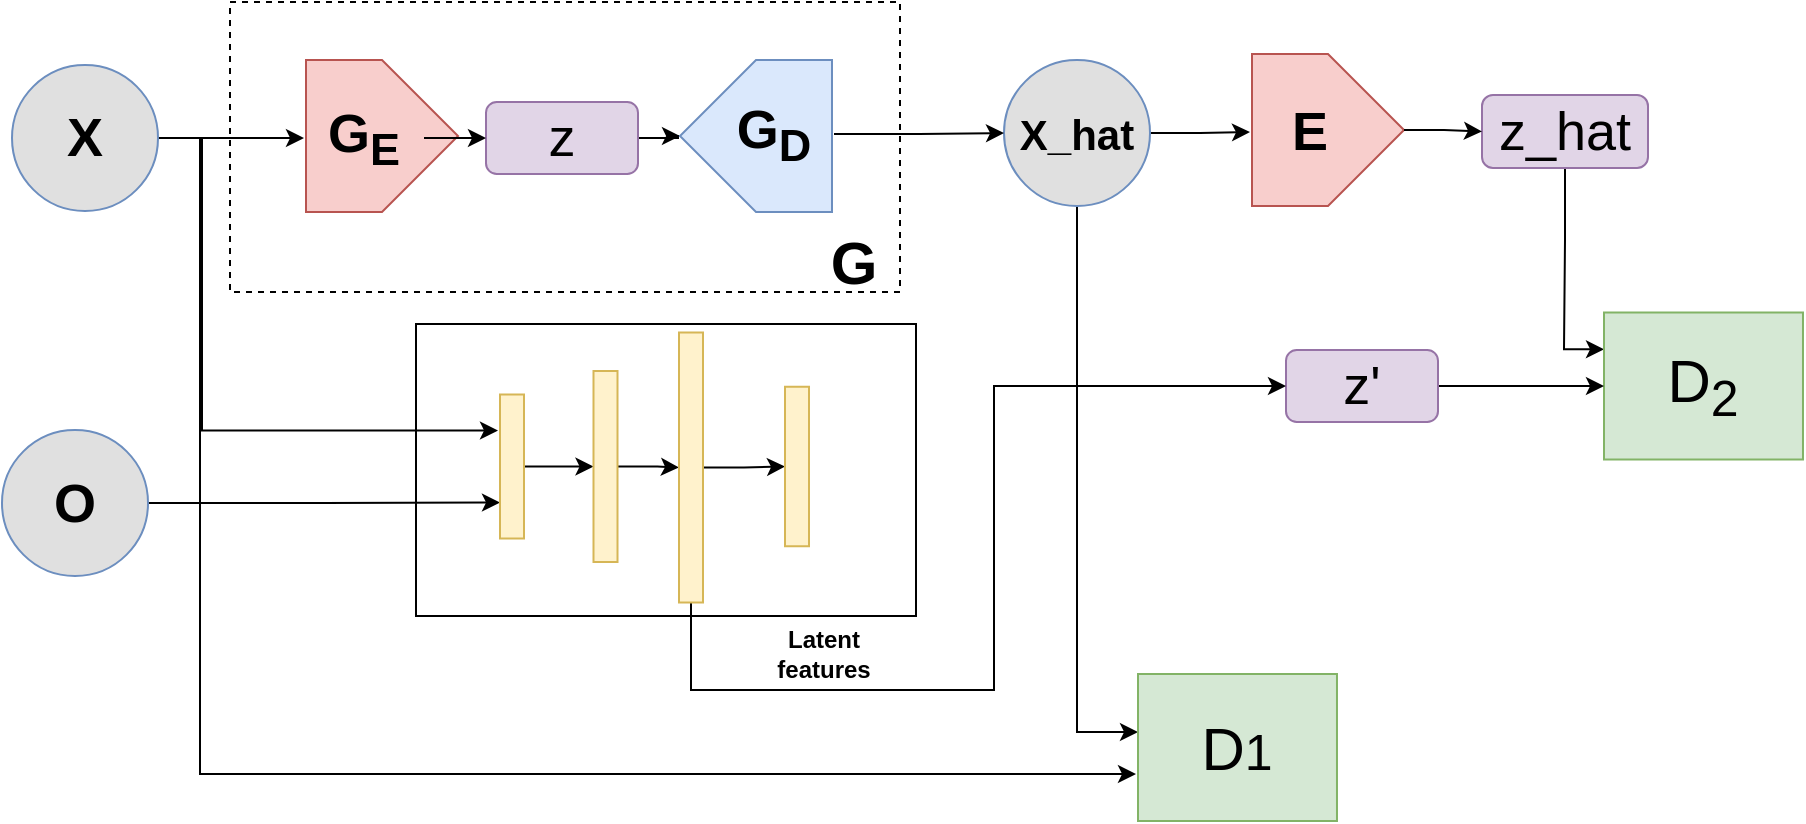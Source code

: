 <mxfile version="18.0.2" type="github">
  <diagram id="nYd4fcaXU0SXyAVUdsQ8" name="第 1 页">
    <mxGraphModel dx="1185" dy="628" grid="0" gridSize="10" guides="1" tooltips="1" connect="1" arrows="1" fold="1" page="0" pageScale="1" pageWidth="1169" pageHeight="827" background="none" math="0" shadow="0">
      <root>
        <mxCell id="0" />
        <mxCell id="1" parent="0" />
        <mxCell id="Qc_EctJP7L5imq-jVCZe-50" value="" style="rounded=0;whiteSpace=wrap;html=1;" vertex="1" parent="1">
          <mxGeometry x="272" y="315" width="250" height="146" as="geometry" />
        </mxCell>
        <mxCell id="Qc_EctJP7L5imq-jVCZe-1" value="" style="rounded=0;whiteSpace=wrap;html=1;shadow=0;dashed=1;sketch=0;fontFamily=Helvetica;fontSize=21;" vertex="1" parent="1">
          <mxGeometry x="179" y="154" width="335" height="145" as="geometry" />
        </mxCell>
        <mxCell id="Qc_EctJP7L5imq-jVCZe-2" style="edgeStyle=orthogonalEdgeStyle;rounded=0;orthogonalLoop=1;jettySize=auto;html=1;entryX=0;entryY=0.5;entryDx=0;entryDy=0;fontFamily=Helvetica;fontSize=21;fontColor=default;" edge="1" parent="1" source="Qc_EctJP7L5imq-jVCZe-5" target="Qc_EctJP7L5imq-jVCZe-8">
          <mxGeometry relative="1" as="geometry" />
        </mxCell>
        <mxCell id="Qc_EctJP7L5imq-jVCZe-3" style="edgeStyle=orthogonalEdgeStyle;rounded=0;orthogonalLoop=1;jettySize=auto;html=1;fontFamily=Helvetica;fontSize=30;fontColor=default;" edge="1" parent="1">
          <mxGeometry relative="1" as="geometry">
            <Array as="points">
              <mxPoint x="164" y="222" />
              <mxPoint x="164" y="540" />
            </Array>
            <mxPoint x="143" y="222" as="sourcePoint" />
            <mxPoint x="632" y="540" as="targetPoint" />
          </mxGeometry>
        </mxCell>
        <mxCell id="Qc_EctJP7L5imq-jVCZe-51" style="edgeStyle=orthogonalEdgeStyle;rounded=0;orthogonalLoop=1;jettySize=auto;html=1;entryX=0.25;entryY=1;entryDx=0;entryDy=0;" edge="1" parent="1">
          <mxGeometry relative="1" as="geometry">
            <mxPoint x="142" y="222" as="sourcePoint" />
            <mxPoint x="313" y="368.25" as="targetPoint" />
            <Array as="points">
              <mxPoint x="165" y="222" />
              <mxPoint x="165" y="368" />
            </Array>
          </mxGeometry>
        </mxCell>
        <mxCell id="Qc_EctJP7L5imq-jVCZe-5" value="&lt;b&gt;&lt;font style=&quot;font-size: 27px&quot;&gt;X&lt;/font&gt;&lt;/b&gt;" style="ellipse;whiteSpace=wrap;html=1;aspect=fixed;shadow=0;sketch=0;fontFamily=Helvetica;fontSize=18;fontColor=default;strokeColor=#6c8ebf;fillColor=#E0E0E0;" vertex="1" parent="1">
          <mxGeometry x="70" y="185.5" width="73" height="73" as="geometry" />
        </mxCell>
        <mxCell id="Qc_EctJP7L5imq-jVCZe-6" value="" style="group" vertex="1" connectable="0" parent="1">
          <mxGeometry x="216" y="183" width="309" height="127" as="geometry" />
        </mxCell>
        <mxCell id="Qc_EctJP7L5imq-jVCZe-7" value="" style="verticalLabelPosition=bottom;verticalAlign=top;html=1;shape=offPageConnector;rounded=0;size=0.5;shadow=0;sketch=0;fontFamily=Helvetica;fontSize=18;strokeColor=#b85450;fillColor=#f8cecc;rotation=-90;" vertex="1" parent="Qc_EctJP7L5imq-jVCZe-6">
          <mxGeometry x="1" width="76" height="76" as="geometry" />
        </mxCell>
        <mxCell id="Qc_EctJP7L5imq-jVCZe-8" value="&lt;b&gt;G&lt;sub&gt;E&lt;/sub&gt;&lt;/b&gt;" style="text;html=1;strokeColor=none;fillColor=none;align=center;verticalAlign=middle;whiteSpace=wrap;rounded=0;shadow=0;sketch=0;fontFamily=Helvetica;fontSize=27;fontColor=default;" vertex="1" parent="Qc_EctJP7L5imq-jVCZe-6">
          <mxGeometry y="24" width="60" height="30" as="geometry" />
        </mxCell>
        <mxCell id="Qc_EctJP7L5imq-jVCZe-9" style="edgeStyle=orthogonalEdgeStyle;rounded=0;orthogonalLoop=1;jettySize=auto;html=1;entryX=0.5;entryY=1;entryDx=0;entryDy=0;fontFamily=Helvetica;fontSize=21;fontColor=default;" edge="1" parent="1" source="Qc_EctJP7L5imq-jVCZe-10" target="Qc_EctJP7L5imq-jVCZe-12">
          <mxGeometry relative="1" as="geometry" />
        </mxCell>
        <mxCell id="Qc_EctJP7L5imq-jVCZe-10" value="z" style="rounded=1;whiteSpace=wrap;html=1;shadow=0;sketch=0;fontFamily=Helvetica;fontSize=27;fillColor=#e1d5e7;strokeColor=#9673a6;" vertex="1" parent="1">
          <mxGeometry x="307" y="204" width="76" height="36" as="geometry" />
        </mxCell>
        <mxCell id="Qc_EctJP7L5imq-jVCZe-11" value="" style="group;rotation=-180;" vertex="1" connectable="0" parent="1">
          <mxGeometry x="404" y="183" width="117" height="127.5" as="geometry" />
        </mxCell>
        <mxCell id="Qc_EctJP7L5imq-jVCZe-12" value="" style="verticalLabelPosition=bottom;verticalAlign=top;html=1;shape=offPageConnector;rounded=0;size=0.5;shadow=0;sketch=0;fontFamily=Helvetica;fontSize=18;strokeColor=#6c8ebf;fillColor=#dae8fc;rotation=-270;" vertex="1" parent="Qc_EctJP7L5imq-jVCZe-11">
          <mxGeometry width="76" height="76" as="geometry" />
        </mxCell>
        <mxCell id="Qc_EctJP7L5imq-jVCZe-13" value="&lt;b&gt;&lt;span style=&quot;font-size: 27px&quot;&gt;G&lt;sub&gt;D&lt;/sub&gt;&lt;/span&gt;&lt;/b&gt;" style="text;html=1;strokeColor=none;fillColor=none;align=center;verticalAlign=middle;whiteSpace=wrap;rounded=0;shadow=0;sketch=0;fontFamily=Helvetica;fontSize=27;fontColor=default;rotation=0;" vertex="1" parent="Qc_EctJP7L5imq-jVCZe-11">
          <mxGeometry x="17" y="22" width="60" height="30" as="geometry" />
        </mxCell>
        <mxCell id="Qc_EctJP7L5imq-jVCZe-14" value="&lt;b&gt;&lt;font style=&quot;font-size: 30px&quot;&gt;G&lt;/font&gt;&lt;/b&gt;" style="text;html=1;strokeColor=none;fillColor=none;align=center;verticalAlign=middle;whiteSpace=wrap;rounded=0;shadow=0;dashed=1;sketch=0;fontFamily=Helvetica;fontSize=21;fontColor=default;" vertex="1" parent="Qc_EctJP7L5imq-jVCZe-11">
          <mxGeometry x="57" y="86" width="60" height="30" as="geometry" />
        </mxCell>
        <mxCell id="Qc_EctJP7L5imq-jVCZe-15" style="edgeStyle=orthogonalEdgeStyle;rounded=0;orthogonalLoop=1;jettySize=auto;html=1;fontFamily=Helvetica;fontSize=21;fontColor=default;" edge="1" parent="1" source="Qc_EctJP7L5imq-jVCZe-18" target="Qc_EctJP7L5imq-jVCZe-21">
          <mxGeometry relative="1" as="geometry" />
        </mxCell>
        <mxCell id="Qc_EctJP7L5imq-jVCZe-16" style="edgeStyle=orthogonalEdgeStyle;rounded=0;orthogonalLoop=1;jettySize=auto;html=1;entryX=0;entryY=0.395;entryDx=0;entryDy=0;fontFamily=Helvetica;fontSize=30;fontColor=default;entryPerimeter=0;" edge="1" parent="1" source="Qc_EctJP7L5imq-jVCZe-18" target="Qc_EctJP7L5imq-jVCZe-34">
          <mxGeometry relative="1" as="geometry" />
        </mxCell>
        <mxCell id="Qc_EctJP7L5imq-jVCZe-18" value="&lt;b&gt;&lt;font style=&quot;font-size: 21px&quot;&gt;X_hat&lt;/font&gt;&lt;/b&gt;" style="ellipse;whiteSpace=wrap;html=1;aspect=fixed;shadow=0;sketch=0;fontFamily=Helvetica;fontSize=18;fontColor=default;strokeColor=#6c8ebf;fillColor=#E0E0E0;" vertex="1" parent="1">
          <mxGeometry x="566" y="183" width="73" height="73" as="geometry" />
        </mxCell>
        <mxCell id="Qc_EctJP7L5imq-jVCZe-19" value="" style="group" vertex="1" connectable="0" parent="1">
          <mxGeometry x="689" y="180" width="77" height="76" as="geometry" />
        </mxCell>
        <mxCell id="Qc_EctJP7L5imq-jVCZe-20" value="" style="verticalLabelPosition=bottom;verticalAlign=top;html=1;shape=offPageConnector;rounded=0;size=0.5;shadow=0;sketch=0;fontFamily=Helvetica;fontSize=18;strokeColor=#b85450;fillColor=#f8cecc;rotation=-90;" vertex="1" parent="Qc_EctJP7L5imq-jVCZe-19">
          <mxGeometry x="1" width="76" height="76" as="geometry" />
        </mxCell>
        <mxCell id="Qc_EctJP7L5imq-jVCZe-21" value="&lt;b&gt;E&lt;/b&gt;" style="text;html=1;strokeColor=none;fillColor=none;align=center;verticalAlign=middle;whiteSpace=wrap;rounded=0;shadow=0;sketch=0;fontFamily=Helvetica;fontSize=27;fontColor=default;" vertex="1" parent="Qc_EctJP7L5imq-jVCZe-19">
          <mxGeometry y="24" width="60" height="30" as="geometry" />
        </mxCell>
        <mxCell id="Qc_EctJP7L5imq-jVCZe-22" style="edgeStyle=orthogonalEdgeStyle;rounded=0;orthogonalLoop=1;jettySize=auto;html=1;entryX=0;entryY=0.25;entryDx=0;entryDy=0;fontFamily=Helvetica;fontSize=30;fontColor=default;" edge="1" parent="1" source="Qc_EctJP7L5imq-jVCZe-23" target="Qc_EctJP7L5imq-jVCZe-29">
          <mxGeometry relative="1" as="geometry" />
        </mxCell>
        <mxCell id="Qc_EctJP7L5imq-jVCZe-23" value="z_hat" style="rounded=1;whiteSpace=wrap;html=1;shadow=0;sketch=0;fontFamily=Helvetica;fontSize=27;fillColor=#e1d5e7;strokeColor=#9673a6;" vertex="1" parent="1">
          <mxGeometry x="805" y="200.5" width="83" height="36.5" as="geometry" />
        </mxCell>
        <mxCell id="Qc_EctJP7L5imq-jVCZe-24" style="edgeStyle=orthogonalEdgeStyle;rounded=0;orthogonalLoop=1;jettySize=auto;html=1;fontFamily=Helvetica;fontSize=21;fontColor=default;entryX=0;entryY=0.5;entryDx=0;entryDy=0;" edge="1" parent="1" source="Qc_EctJP7L5imq-jVCZe-13" target="Qc_EctJP7L5imq-jVCZe-18">
          <mxGeometry relative="1" as="geometry">
            <mxPoint x="564" y="218" as="targetPoint" />
          </mxGeometry>
        </mxCell>
        <mxCell id="Qc_EctJP7L5imq-jVCZe-25" style="edgeStyle=orthogonalEdgeStyle;rounded=0;orthogonalLoop=1;jettySize=auto;html=1;entryX=0;entryY=0.5;entryDx=0;entryDy=0;fontFamily=Helvetica;fontSize=21;fontColor=default;" edge="1" parent="1" source="Qc_EctJP7L5imq-jVCZe-8" target="Qc_EctJP7L5imq-jVCZe-10">
          <mxGeometry relative="1" as="geometry" />
        </mxCell>
        <mxCell id="Qc_EctJP7L5imq-jVCZe-26" style="edgeStyle=orthogonalEdgeStyle;rounded=0;orthogonalLoop=1;jettySize=auto;html=1;entryX=0;entryY=0.5;entryDx=0;entryDy=0;fontFamily=Helvetica;fontSize=21;fontColor=default;" edge="1" parent="1" source="Qc_EctJP7L5imq-jVCZe-20" target="Qc_EctJP7L5imq-jVCZe-23">
          <mxGeometry relative="1" as="geometry" />
        </mxCell>
        <mxCell id="Qc_EctJP7L5imq-jVCZe-29" value="D&lt;sub&gt;2&lt;/sub&gt;" style="rounded=0;whiteSpace=wrap;html=1;shadow=0;sketch=0;fontFamily=Helvetica;fontSize=30;strokeColor=#82b366;fillColor=#d5e8d4;" vertex="1" parent="1">
          <mxGeometry x="866" y="309.25" width="99.49" height="73.5" as="geometry" />
        </mxCell>
        <mxCell id="Qc_EctJP7L5imq-jVCZe-30" style="edgeStyle=orthogonalEdgeStyle;rounded=0;orthogonalLoop=1;jettySize=auto;html=1;entryX=0;entryY=0.5;entryDx=0;entryDy=0;fontFamily=Helvetica;fontSize=30;fontColor=default;" edge="1" parent="1" source="Qc_EctJP7L5imq-jVCZe-31" target="Qc_EctJP7L5imq-jVCZe-29">
          <mxGeometry relative="1" as="geometry" />
        </mxCell>
        <mxCell id="Qc_EctJP7L5imq-jVCZe-31" value="z&#39;" style="rounded=1;whiteSpace=wrap;html=1;shadow=0;sketch=0;fontFamily=Helvetica;fontSize=27;fillColor=#e1d5e7;strokeColor=#9673a6;" vertex="1" parent="1">
          <mxGeometry x="707" y="328" width="76" height="36" as="geometry" />
        </mxCell>
        <mxCell id="Qc_EctJP7L5imq-jVCZe-34" value="D&lt;span style=&quot;font-size: 25px&quot;&gt;1&lt;/span&gt;" style="rounded=0;whiteSpace=wrap;html=1;shadow=0;sketch=0;fontFamily=Helvetica;fontSize=30;strokeColor=#82b366;fillColor=#d5e8d4;" vertex="1" parent="1">
          <mxGeometry x="633" y="490" width="99.49" height="73.5" as="geometry" />
        </mxCell>
        <mxCell id="Qc_EctJP7L5imq-jVCZe-52" style="edgeStyle=orthogonalEdgeStyle;rounded=0;orthogonalLoop=1;jettySize=auto;html=1;entryX=0.75;entryY=1;entryDx=0;entryDy=0;" edge="1" parent="1" source="Qc_EctJP7L5imq-jVCZe-40" target="Qc_EctJP7L5imq-jVCZe-43">
          <mxGeometry relative="1" as="geometry" />
        </mxCell>
        <mxCell id="Qc_EctJP7L5imq-jVCZe-40" value="&lt;span style=&quot;font-size: 27px;&quot;&gt;&lt;b&gt;O&lt;/b&gt;&lt;/span&gt;" style="ellipse;whiteSpace=wrap;html=1;aspect=fixed;shadow=0;sketch=0;fontFamily=Helvetica;fontSize=18;fontColor=default;strokeColor=#6c8ebf;fillColor=#E0E0E0;" vertex="1" parent="1">
          <mxGeometry x="65" y="368" width="73" height="73" as="geometry" />
        </mxCell>
        <mxCell id="Qc_EctJP7L5imq-jVCZe-54" style="edgeStyle=orthogonalEdgeStyle;rounded=0;orthogonalLoop=1;jettySize=auto;html=1;" edge="1" parent="1" source="Qc_EctJP7L5imq-jVCZe-43" target="Qc_EctJP7L5imq-jVCZe-45">
          <mxGeometry relative="1" as="geometry" />
        </mxCell>
        <mxCell id="Qc_EctJP7L5imq-jVCZe-43" value="" style="rounded=0;whiteSpace=wrap;html=1;fillColor=#fff2cc;strokeColor=#d6b656;rotation=90;" vertex="1" parent="1">
          <mxGeometry x="284" y="380.25" width="72" height="12" as="geometry" />
        </mxCell>
        <mxCell id="Qc_EctJP7L5imq-jVCZe-55" style="edgeStyle=orthogonalEdgeStyle;rounded=0;orthogonalLoop=1;jettySize=auto;html=1;entryX=0.5;entryY=1;entryDx=0;entryDy=0;" edge="1" parent="1" source="Qc_EctJP7L5imq-jVCZe-45" target="Qc_EctJP7L5imq-jVCZe-46">
          <mxGeometry relative="1" as="geometry" />
        </mxCell>
        <mxCell id="Qc_EctJP7L5imq-jVCZe-45" value="" style="rounded=0;whiteSpace=wrap;html=1;fillColor=#fff2cc;strokeColor=#d6b656;rotation=90;" vertex="1" parent="1">
          <mxGeometry x="319" y="380.25" width="95.5" height="12" as="geometry" />
        </mxCell>
        <mxCell id="Qc_EctJP7L5imq-jVCZe-56" style="edgeStyle=orthogonalEdgeStyle;rounded=0;orthogonalLoop=1;jettySize=auto;html=1;entryX=0.5;entryY=1;entryDx=0;entryDy=0;" edge="1" parent="1" source="Qc_EctJP7L5imq-jVCZe-46" target="Qc_EctJP7L5imq-jVCZe-47">
          <mxGeometry relative="1" as="geometry" />
        </mxCell>
        <mxCell id="Qc_EctJP7L5imq-jVCZe-57" style="edgeStyle=orthogonalEdgeStyle;rounded=0;orthogonalLoop=1;jettySize=auto;html=1;entryX=0;entryY=0.5;entryDx=0;entryDy=0;" edge="1" parent="1" source="Qc_EctJP7L5imq-jVCZe-46" target="Qc_EctJP7L5imq-jVCZe-31">
          <mxGeometry relative="1" as="geometry">
            <Array as="points">
              <mxPoint x="410" y="498" />
              <mxPoint x="561" y="498" />
              <mxPoint x="561" y="346" />
            </Array>
          </mxGeometry>
        </mxCell>
        <mxCell id="Qc_EctJP7L5imq-jVCZe-46" value="" style="rounded=0;whiteSpace=wrap;html=1;fillColor=#fff2cc;strokeColor=#d6b656;rotation=90;" vertex="1" parent="1">
          <mxGeometry x="342" y="380.75" width="135" height="12" as="geometry" />
        </mxCell>
        <mxCell id="Qc_EctJP7L5imq-jVCZe-47" value="" style="rounded=0;whiteSpace=wrap;html=1;fillColor=#fff2cc;strokeColor=#d6b656;rotation=90;" vertex="1" parent="1">
          <mxGeometry x="422.63" y="380.25" width="79.75" height="12" as="geometry" />
        </mxCell>
        <mxCell id="Qc_EctJP7L5imq-jVCZe-60" value="&lt;b&gt;Latent features&lt;/b&gt;" style="text;html=1;strokeColor=none;fillColor=none;align=center;verticalAlign=middle;whiteSpace=wrap;rounded=0;" vertex="1" parent="1">
          <mxGeometry x="446" y="465" width="60" height="30" as="geometry" />
        </mxCell>
      </root>
    </mxGraphModel>
  </diagram>
</mxfile>

